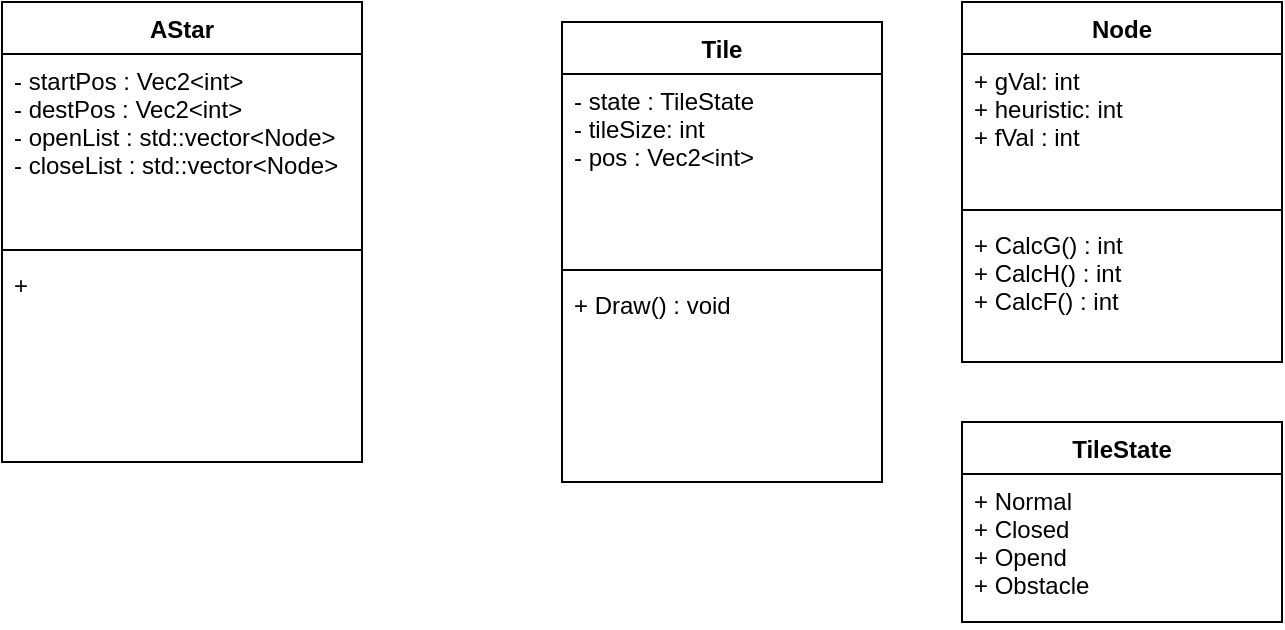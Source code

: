 <mxfile version="19.0.3" type="device"><diagram id="OlJMhg-7fsYQSQ4DHiMm" name="페이지-1"><mxGraphModel dx="1808" dy="679" grid="1" gridSize="10" guides="1" tooltips="1" connect="1" arrows="1" fold="1" page="1" pageScale="1" pageWidth="827" pageHeight="1169" math="0" shadow="0"><root><mxCell id="0"/><mxCell id="1" parent="0"/><mxCell id="sxe6wG695i6HRrnFI2Rt-2" value="Tile" style="swimlane;fontStyle=1;align=center;verticalAlign=top;childLayout=stackLayout;horizontal=1;startSize=26;horizontalStack=0;resizeParent=1;resizeParentMax=0;resizeLast=0;collapsible=1;marginBottom=0;" vertex="1" parent="1"><mxGeometry x="120" y="40" width="160" height="230" as="geometry"/></mxCell><mxCell id="sxe6wG695i6HRrnFI2Rt-3" value="- state : TileState&#10;- tileSize: int&#10;- pos : Vec2&lt;int&gt;&#10;" style="text;strokeColor=none;fillColor=none;align=left;verticalAlign=top;spacingLeft=4;spacingRight=4;overflow=hidden;rotatable=0;points=[[0,0.5],[1,0.5]];portConstraint=eastwest;" vertex="1" parent="sxe6wG695i6HRrnFI2Rt-2"><mxGeometry y="26" width="160" height="94" as="geometry"/></mxCell><mxCell id="sxe6wG695i6HRrnFI2Rt-4" value="" style="line;strokeWidth=1;fillColor=none;align=left;verticalAlign=middle;spacingTop=-1;spacingLeft=3;spacingRight=3;rotatable=0;labelPosition=right;points=[];portConstraint=eastwest;" vertex="1" parent="sxe6wG695i6HRrnFI2Rt-2"><mxGeometry y="120" width="160" height="8" as="geometry"/></mxCell><mxCell id="sxe6wG695i6HRrnFI2Rt-5" value="+ Draw() : void" style="text;strokeColor=none;fillColor=none;align=left;verticalAlign=top;spacingLeft=4;spacingRight=4;overflow=hidden;rotatable=0;points=[[0,0.5],[1,0.5]];portConstraint=eastwest;" vertex="1" parent="sxe6wG695i6HRrnFI2Rt-2"><mxGeometry y="128" width="160" height="102" as="geometry"/></mxCell><mxCell id="sxe6wG695i6HRrnFI2Rt-6" value="AStar" style="swimlane;fontStyle=1;align=center;verticalAlign=top;childLayout=stackLayout;horizontal=1;startSize=26;horizontalStack=0;resizeParent=1;resizeParentMax=0;resizeLast=0;collapsible=1;marginBottom=0;" vertex="1" parent="1"><mxGeometry x="-160" y="30" width="180" height="230" as="geometry"/></mxCell><mxCell id="sxe6wG695i6HRrnFI2Rt-7" value="- startPos : Vec2&lt;int&gt;&#10;- destPos : Vec2&lt;int&gt;&#10;- openList : std::vector&lt;Node&gt;&#10;- closeList : std::vector&lt;Node&gt;" style="text;strokeColor=none;fillColor=none;align=left;verticalAlign=top;spacingLeft=4;spacingRight=4;overflow=hidden;rotatable=0;points=[[0,0.5],[1,0.5]];portConstraint=eastwest;" vertex="1" parent="sxe6wG695i6HRrnFI2Rt-6"><mxGeometry y="26" width="180" height="94" as="geometry"/></mxCell><mxCell id="sxe6wG695i6HRrnFI2Rt-8" value="" style="line;strokeWidth=1;fillColor=none;align=left;verticalAlign=middle;spacingTop=-1;spacingLeft=3;spacingRight=3;rotatable=0;labelPosition=right;points=[];portConstraint=eastwest;" vertex="1" parent="sxe6wG695i6HRrnFI2Rt-6"><mxGeometry y="120" width="180" height="8" as="geometry"/></mxCell><mxCell id="sxe6wG695i6HRrnFI2Rt-9" value="+ " style="text;strokeColor=none;fillColor=none;align=left;verticalAlign=top;spacingLeft=4;spacingRight=4;overflow=hidden;rotatable=0;points=[[0,0.5],[1,0.5]];portConstraint=eastwest;" vertex="1" parent="sxe6wG695i6HRrnFI2Rt-6"><mxGeometry y="128" width="180" height="102" as="geometry"/></mxCell><mxCell id="sxe6wG695i6HRrnFI2Rt-10" value="Node" style="swimlane;fontStyle=1;align=center;verticalAlign=top;childLayout=stackLayout;horizontal=1;startSize=26;horizontalStack=0;resizeParent=1;resizeParentMax=0;resizeLast=0;collapsible=1;marginBottom=0;" vertex="1" parent="1"><mxGeometry x="320" y="30" width="160" height="180" as="geometry"/></mxCell><mxCell id="sxe6wG695i6HRrnFI2Rt-11" value="+ gVal: int&#10;+ heuristic: int&#10;+ fVal : int" style="text;strokeColor=none;fillColor=none;align=left;verticalAlign=top;spacingLeft=4;spacingRight=4;overflow=hidden;rotatable=0;points=[[0,0.5],[1,0.5]];portConstraint=eastwest;" vertex="1" parent="sxe6wG695i6HRrnFI2Rt-10"><mxGeometry y="26" width="160" height="74" as="geometry"/></mxCell><mxCell id="sxe6wG695i6HRrnFI2Rt-12" value="" style="line;strokeWidth=1;fillColor=none;align=left;verticalAlign=middle;spacingTop=-1;spacingLeft=3;spacingRight=3;rotatable=0;labelPosition=right;points=[];portConstraint=eastwest;" vertex="1" parent="sxe6wG695i6HRrnFI2Rt-10"><mxGeometry y="100" width="160" height="8" as="geometry"/></mxCell><mxCell id="sxe6wG695i6HRrnFI2Rt-13" value="+ CalcG() : int&#10;+ CalcH() : int&#10;+ CalcF() : int" style="text;strokeColor=none;fillColor=none;align=left;verticalAlign=top;spacingLeft=4;spacingRight=4;overflow=hidden;rotatable=0;points=[[0,0.5],[1,0.5]];portConstraint=eastwest;" vertex="1" parent="sxe6wG695i6HRrnFI2Rt-10"><mxGeometry y="108" width="160" height="72" as="geometry"/></mxCell><mxCell id="sxe6wG695i6HRrnFI2Rt-18" value="TileState" style="swimlane;fontStyle=1;align=center;verticalAlign=top;childLayout=stackLayout;horizontal=1;startSize=26;horizontalStack=0;resizeParent=1;resizeParentMax=0;resizeLast=0;collapsible=1;marginBottom=0;" vertex="1" parent="1"><mxGeometry x="320" y="240" width="160" height="100" as="geometry"/></mxCell><mxCell id="sxe6wG695i6HRrnFI2Rt-19" value="+ Normal&#10;+ Closed&#10;+ Opend&#10;+ Obstacle" style="text;strokeColor=none;fillColor=none;align=left;verticalAlign=top;spacingLeft=4;spacingRight=4;overflow=hidden;rotatable=0;points=[[0,0.5],[1,0.5]];portConstraint=eastwest;" vertex="1" parent="sxe6wG695i6HRrnFI2Rt-18"><mxGeometry y="26" width="160" height="74" as="geometry"/></mxCell></root></mxGraphModel></diagram></mxfile>